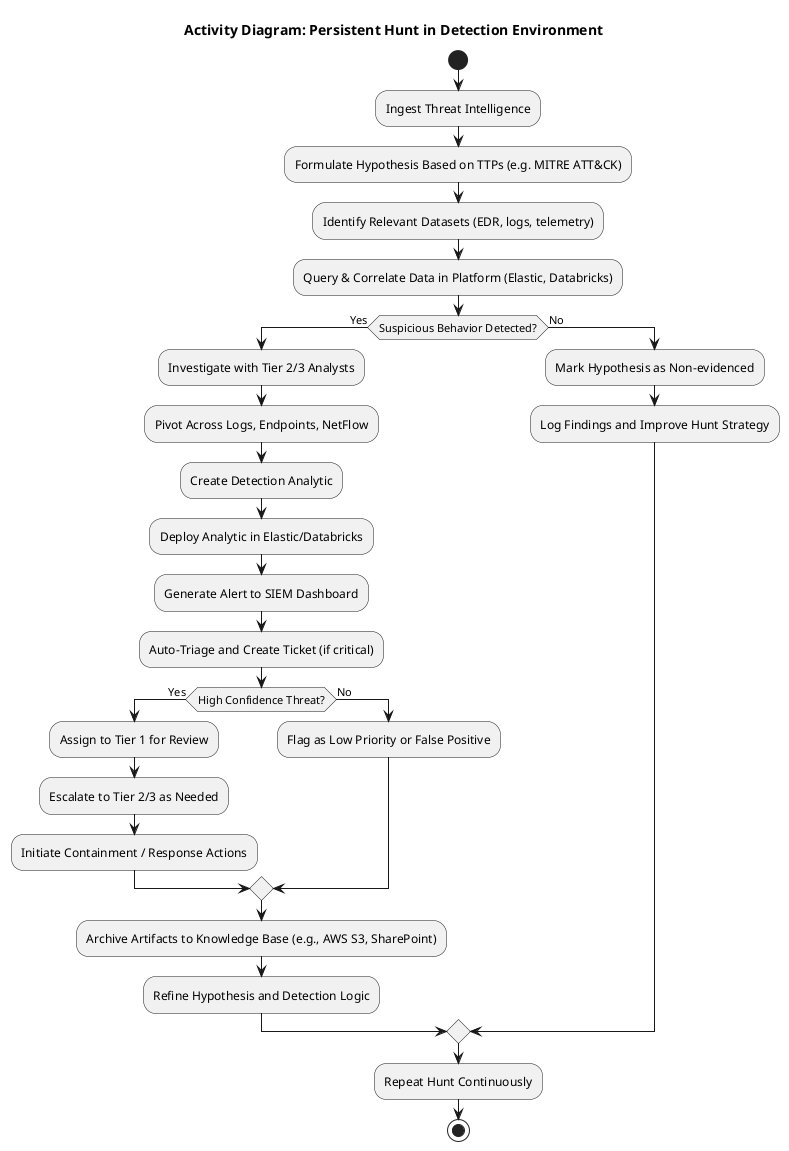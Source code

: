@startuml
	title Activity Diagram: Persistent Hunt in Detection Environment
	
	start
	
	:Ingest Threat Intelligence;
	:Formulate Hypothesis Based on TTPs (e.g. MITRE ATT&CK);
	:Identify Relevant Datasets (EDR, logs, telemetry);
	:Query & Correlate Data in Platform (Elastic, Databricks);
	
	if (Suspicious Behavior Detected?) then (Yes)
	  :Investigate with Tier 2/3 Analysts;
	  :Pivot Across Logs, Endpoints, NetFlow;
	  :Create Detection Analytic;
	  
	  :Deploy Analytic in Elastic/Databricks;
	  :Generate Alert to SIEM Dashboard;
	  :Auto-Triage and Create Ticket (if critical);
	
	  if (High Confidence Threat?) then (Yes)
	    :Assign to Tier 1 for Review;
	    :Escalate to Tier 2/3 as Needed;
	    :Initiate Containment / Response Actions;
	  else (No)
	    :Flag as Low Priority or False Positive;
	  endif
	
	  :Archive Artifacts to Knowledge Base (e.g., AWS S3, SharePoint);
	  :Refine Hypothesis and Detection Logic;
	else (No)
	  :Mark Hypothesis as Non-evidenced;
	  :Log Findings and Improve Hunt Strategy;
	endif
	
	:Repeat Hunt Continuously;
	stop
@enduml
